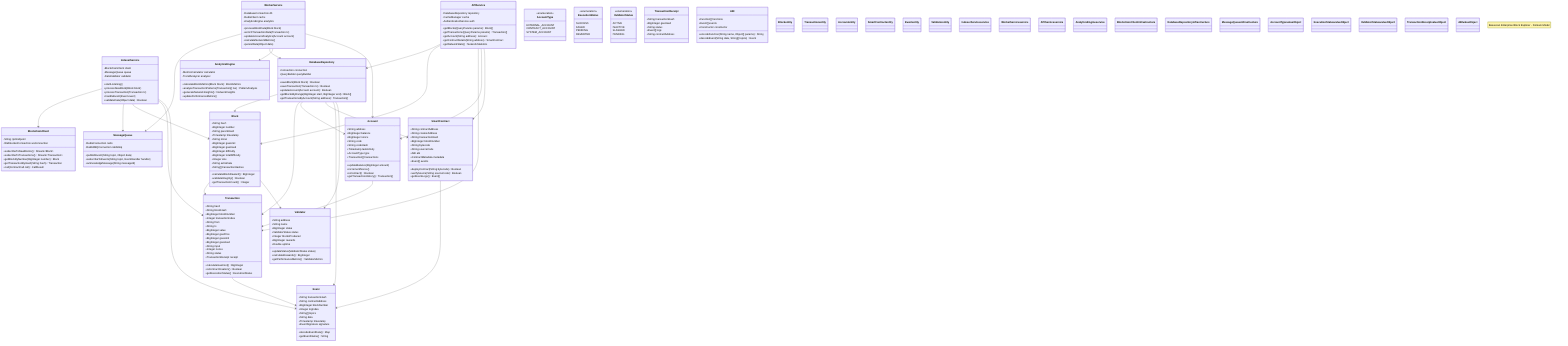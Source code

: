 classDiagram
    note "Besuscan Enterprise Block Explorer - Domain Model"

    class Block {
        +String hash
        +BigInteger number
        +String parentHash
        +Timestamp timestamp
        +String miner
        +BigInteger gasLimit
        +BigInteger gasUsed
        +BigInteger difficulty
        +BigInteger totalDifficulty
        +Integer size
        +String extraData
        +String[] transactionHashes
        +calculateBlockReward() BigInteger
        +validateIntegrity() Boolean
        +getTransactionCount() Integer
    }

    class Transaction {
        +String hash
        +String blockHash
        +BigInteger blockNumber
        +Integer transactionIndex
        +String from
        +String to
        +BigInteger value
        +BigInteger gasPrice
        +BigInteger gasLimit
        +BigInteger gasUsed
        +String input
        +Integer nonce
        +String status
        +TransactionReceipt receipt
        +calculateGasCost() BigInteger
        +isContractCreation() Boolean
        +getExecutionStatus() ExecutionStatus
    }

    class Account {
        +String address
        +BigInteger balance
        +BigInteger nonce
        +String code
        +String codeHash
        +Timestamp lastActivity
        +AccountType type
        +Transaction[] transactions
        +updateBalance(BigInteger amount)
        +incrementNonce()
        +isContract() Boolean
        +getTransactionHistory() Transaction[]
    }

    class SmartContract {
        +String contractAddress
        +String creatorAddress
        +String transactionHash
        +BigInteger blockNumber
        +String bytecode
        +String sourceCode
        +ABI abi
        +ContractMetadata metadata
        +Event[] events
        +deployContract(String bytecode) Boolean
        +verifySource(String sourceCode) Boolean
        +getEventLogs() Event[]
    }

    class Event {
        +String transactionHash
        +String contractAddress
        +BigInteger blockNumber
        +Integer logIndex
        +String[] topics
        +String data
        +Timestamp timestamp
        +EventSignature signature
        +decodeEventData() Map
        +getEventName() String
    }

    class Validator {
        +String address
        +String name
        +BigInteger stake
        +ValidatorStatus status
        +Integer blocksProduced
        +BigInteger rewards
        +Double uptime
        +updateStatus(ValidatorStatus status)
        +calculateRewards() BigInteger
        +getPerformanceMetrics() ValidatorMetrics
    }

    class IndexerService {
        -BlockchainClient client
        -MessageQueue queue
        -DataValidator validator
        +startListening()
        +processNewBlock(Block block)
        +processTransaction(Transaction tx)
        +handleEvent(Event event)
        +validateData(Object data) Boolean
    }

    class WorkerService {
        -DatabaseConnection db
        -RedisClient cache
        -AnalyticsEngine analytics
        +processBlockData(Block block)
        +enrichTransactionData(Transaction tx)
        +updateAccountAnalytics(Account account)
        +calculateNetworkMetrics()
        +persistData(Object data)
    }

    class APIService {
        -DatabaseRepository repository
        -CacheManager cache
        -AuthenticationService auth
        +getBlocks(QueryParams params) Block[]
        +getTransactions(QueryParams params) Transaction[]
        +getAccount(String address) Account
        +getContractDetails(String address) SmartContract
        +getNetworkStats() NetworkStatistics
    }

    class BlockchainClient {
        -String rpcEndpoint
        -WebSocketConnection wsConnection
        +subscribeToNewBlocks() Stream~Block~
        +subscribeToTransactions() Stream~Transaction~
        +getBlockByNumber(BigInteger number) Block
        +getTransactionByHash(String hash) Transaction
        +call(ContractCall call) CallResult
    }

    class DatabaseRepository {
        -Connection connection
        -QueryBuilder queryBuilder
        +saveBlock(Block block) Boolean
        +saveTransaction(Transaction tx) Boolean
        +updateAccount(Account account) Boolean
        +getBlocksByRange(BigInteger start, BigInteger end) Block[]
        +getTransactionsByAccount(String address) Transaction[]
    }

    class MessageQueue {
        -RedisConnection redis
        -RabbitMQConnection rabbitmq
        +publishEvent(String topic, Object data)
        +subscribeToEvents(String topic, EventHandler handler)
        +acknowledgeMessage(String messageId)
    }

    class AnalyticsEngine {
        -MetricsCalculator calculator
        -TrendAnalyzer analyzer
        +calculateBlockMetrics(Block block) BlockMetrics
        +analyzeTransactionPatterns(Transaction[] txs) PatternAnalysis
        +generateNetworkInsights() NetworkInsights
        +updatePerformanceMetrics()
    }

    %% Entity Relationships
    Block --> Transaction
    Account --> Transaction
    SmartContract --> Event
    Transaction --> Event
    Block --> Validator

    %% Service Dependencies
    IndexerService --> BlockchainClient
    IndexerService --> MessageQueue
    IndexerService --> Block
    IndexerService --> Transaction
    IndexerService --> Event

    WorkerService --> MessageQueue
    WorkerService --> DatabaseRepository
    WorkerService --> AnalyticsEngine
    WorkerService --> Account

    APIService --> DatabaseRepository
    APIService --> Block
    APIService --> Transaction
    APIService --> Account
    APIService --> SmartContract

    DatabaseRepository --> Block
    DatabaseRepository --> Transaction
    DatabaseRepository --> Account
    DatabaseRepository --> SmartContract
    DatabaseRepository --> Event
    DatabaseRepository --> Validator

    %% Enums and Value Objects
    class AccountType {
        <<enumeration>>
        EXTERNAL_ACCOUNT
        CONTRACT_ACCOUNT
        SYSTEM_ACCOUNT
    }

    class ExecutionStatus {
        <<enumeration>>
        SUCCESS
        FAILED
        PENDING
        REVERTED
    }

    class ValidatorStatus {
        <<enumeration>>
        ACTIVE
        INACTIVE
        SLASHED
        PENDING
    }

    class TransactionReceipt {
        +String transactionHash
        +BigInteger gasUsed
        +String status
        +Event[] logs
        +String contractAddress
    }

    class ABI {
        +Function[] functions
        +Event[] events
        +Constructor constructor
        +encodeFunction(String name, Object[] params) String
        +decodeEvent(String data, String[] topics) Event
    }

    %% Styling with high contrast text for dark/light mode compatibility
    classDef entity fill:#1e40af,stroke:#3b82f6,stroke-width:3px,color:#ffffff
    classDef service fill:#166534,stroke:#22c55e,stroke-width:3px,color:#ffffff
    classDef infrastructure fill:#92400e,stroke:#f59e0b,stroke-width:3px,color:#ffffff
    classDef valueObject fill:#be185d,stroke:#ec4899,stroke-width:3px,color:#ffffff

    class Block entity
    class Transaction entity
    class Account entity
    class SmartContract entity
    class Event entity
    class Validator entity
    class IndexerService service
    class WorkerService service
    class APIService service
    class AnalyticsEngine service
    class BlockchainClient infrastructure
    class DatabaseRepository infrastructure
    class MessageQueue infrastructure
    class AccountType valueObject
    class ExecutionStatus valueObject
    class ValidatorStatus valueObject
    class TransactionReceipt valueObject
    class ABI valueObject